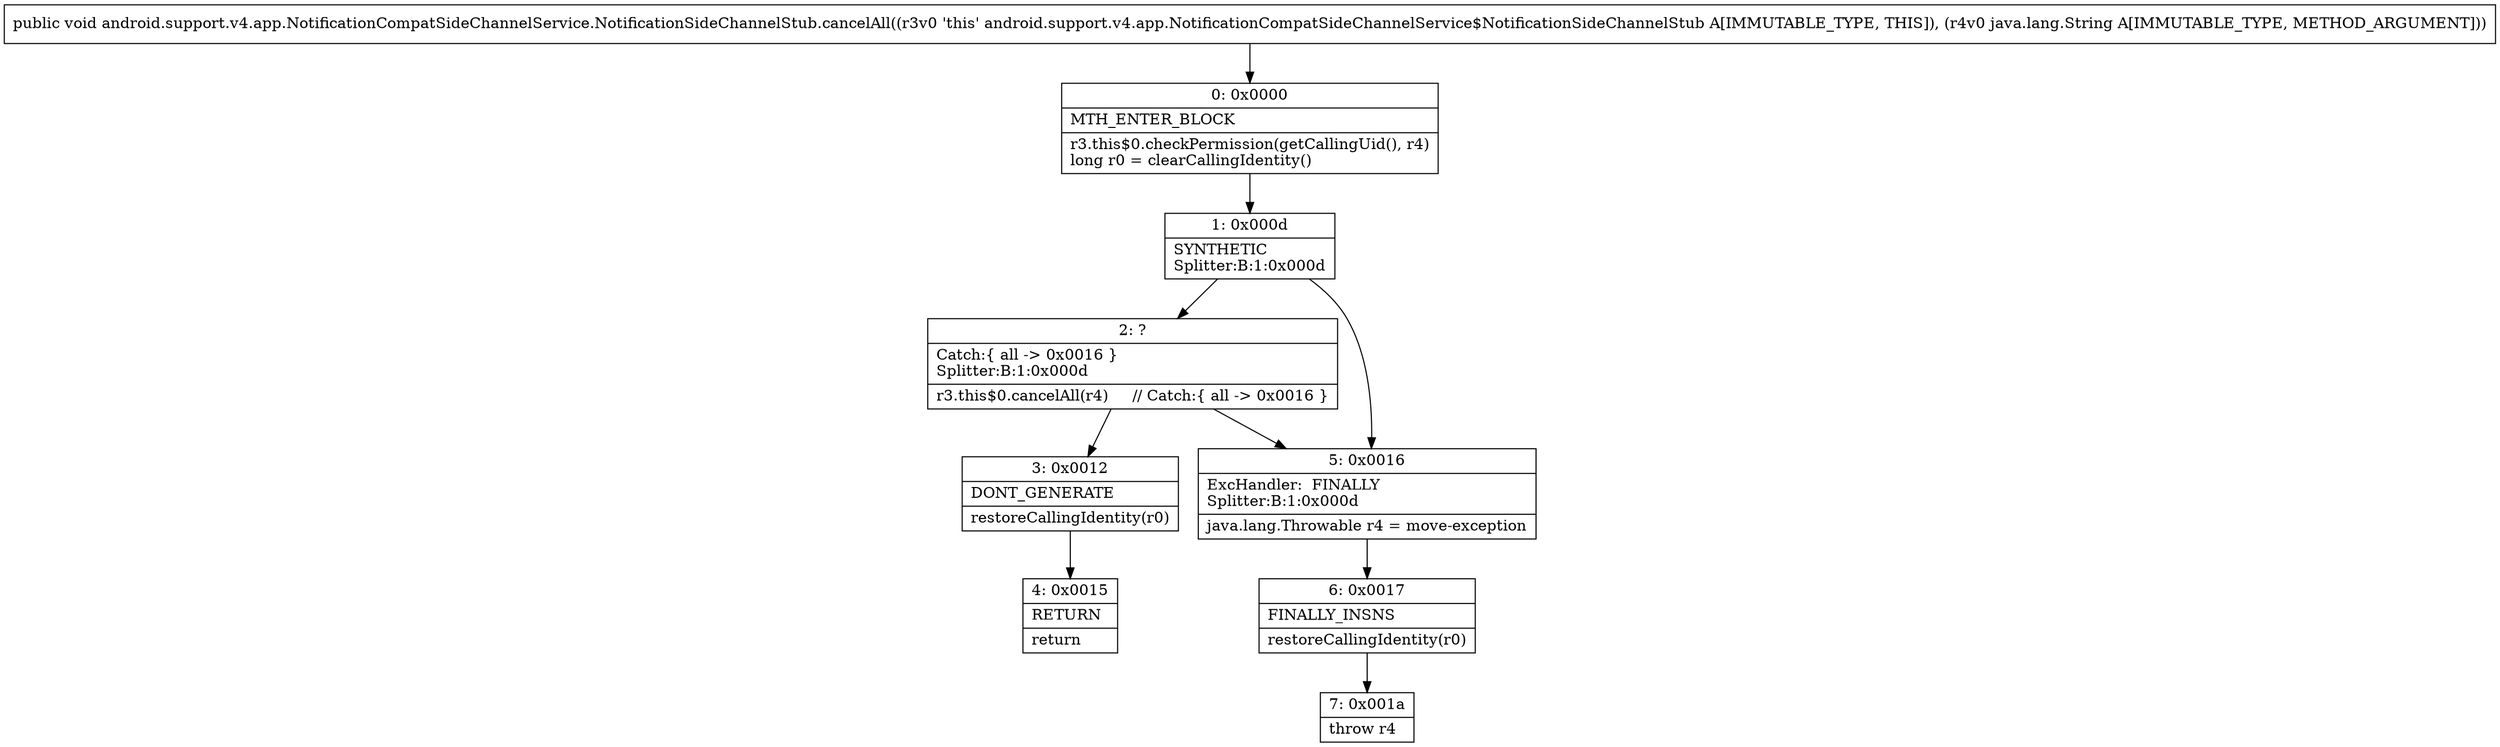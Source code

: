 digraph "CFG forandroid.support.v4.app.NotificationCompatSideChannelService.NotificationSideChannelStub.cancelAll(Ljava\/lang\/String;)V" {
Node_0 [shape=record,label="{0\:\ 0x0000|MTH_ENTER_BLOCK\l|r3.this$0.checkPermission(getCallingUid(), r4)\llong r0 = clearCallingIdentity()\l}"];
Node_1 [shape=record,label="{1\:\ 0x000d|SYNTHETIC\lSplitter:B:1:0x000d\l}"];
Node_2 [shape=record,label="{2\:\ ?|Catch:\{ all \-\> 0x0016 \}\lSplitter:B:1:0x000d\l|r3.this$0.cancelAll(r4)     \/\/ Catch:\{ all \-\> 0x0016 \}\l}"];
Node_3 [shape=record,label="{3\:\ 0x0012|DONT_GENERATE\l|restoreCallingIdentity(r0)\l}"];
Node_4 [shape=record,label="{4\:\ 0x0015|RETURN\l|return\l}"];
Node_5 [shape=record,label="{5\:\ 0x0016|ExcHandler:  FINALLY\lSplitter:B:1:0x000d\l|java.lang.Throwable r4 = move\-exception\l}"];
Node_6 [shape=record,label="{6\:\ 0x0017|FINALLY_INSNS\l|restoreCallingIdentity(r0)\l}"];
Node_7 [shape=record,label="{7\:\ 0x001a|throw r4\l}"];
MethodNode[shape=record,label="{public void android.support.v4.app.NotificationCompatSideChannelService.NotificationSideChannelStub.cancelAll((r3v0 'this' android.support.v4.app.NotificationCompatSideChannelService$NotificationSideChannelStub A[IMMUTABLE_TYPE, THIS]), (r4v0 java.lang.String A[IMMUTABLE_TYPE, METHOD_ARGUMENT])) }"];
MethodNode -> Node_0;
Node_0 -> Node_1;
Node_1 -> Node_2;
Node_1 -> Node_5;
Node_2 -> Node_3;
Node_2 -> Node_5;
Node_3 -> Node_4;
Node_5 -> Node_6;
Node_6 -> Node_7;
}

